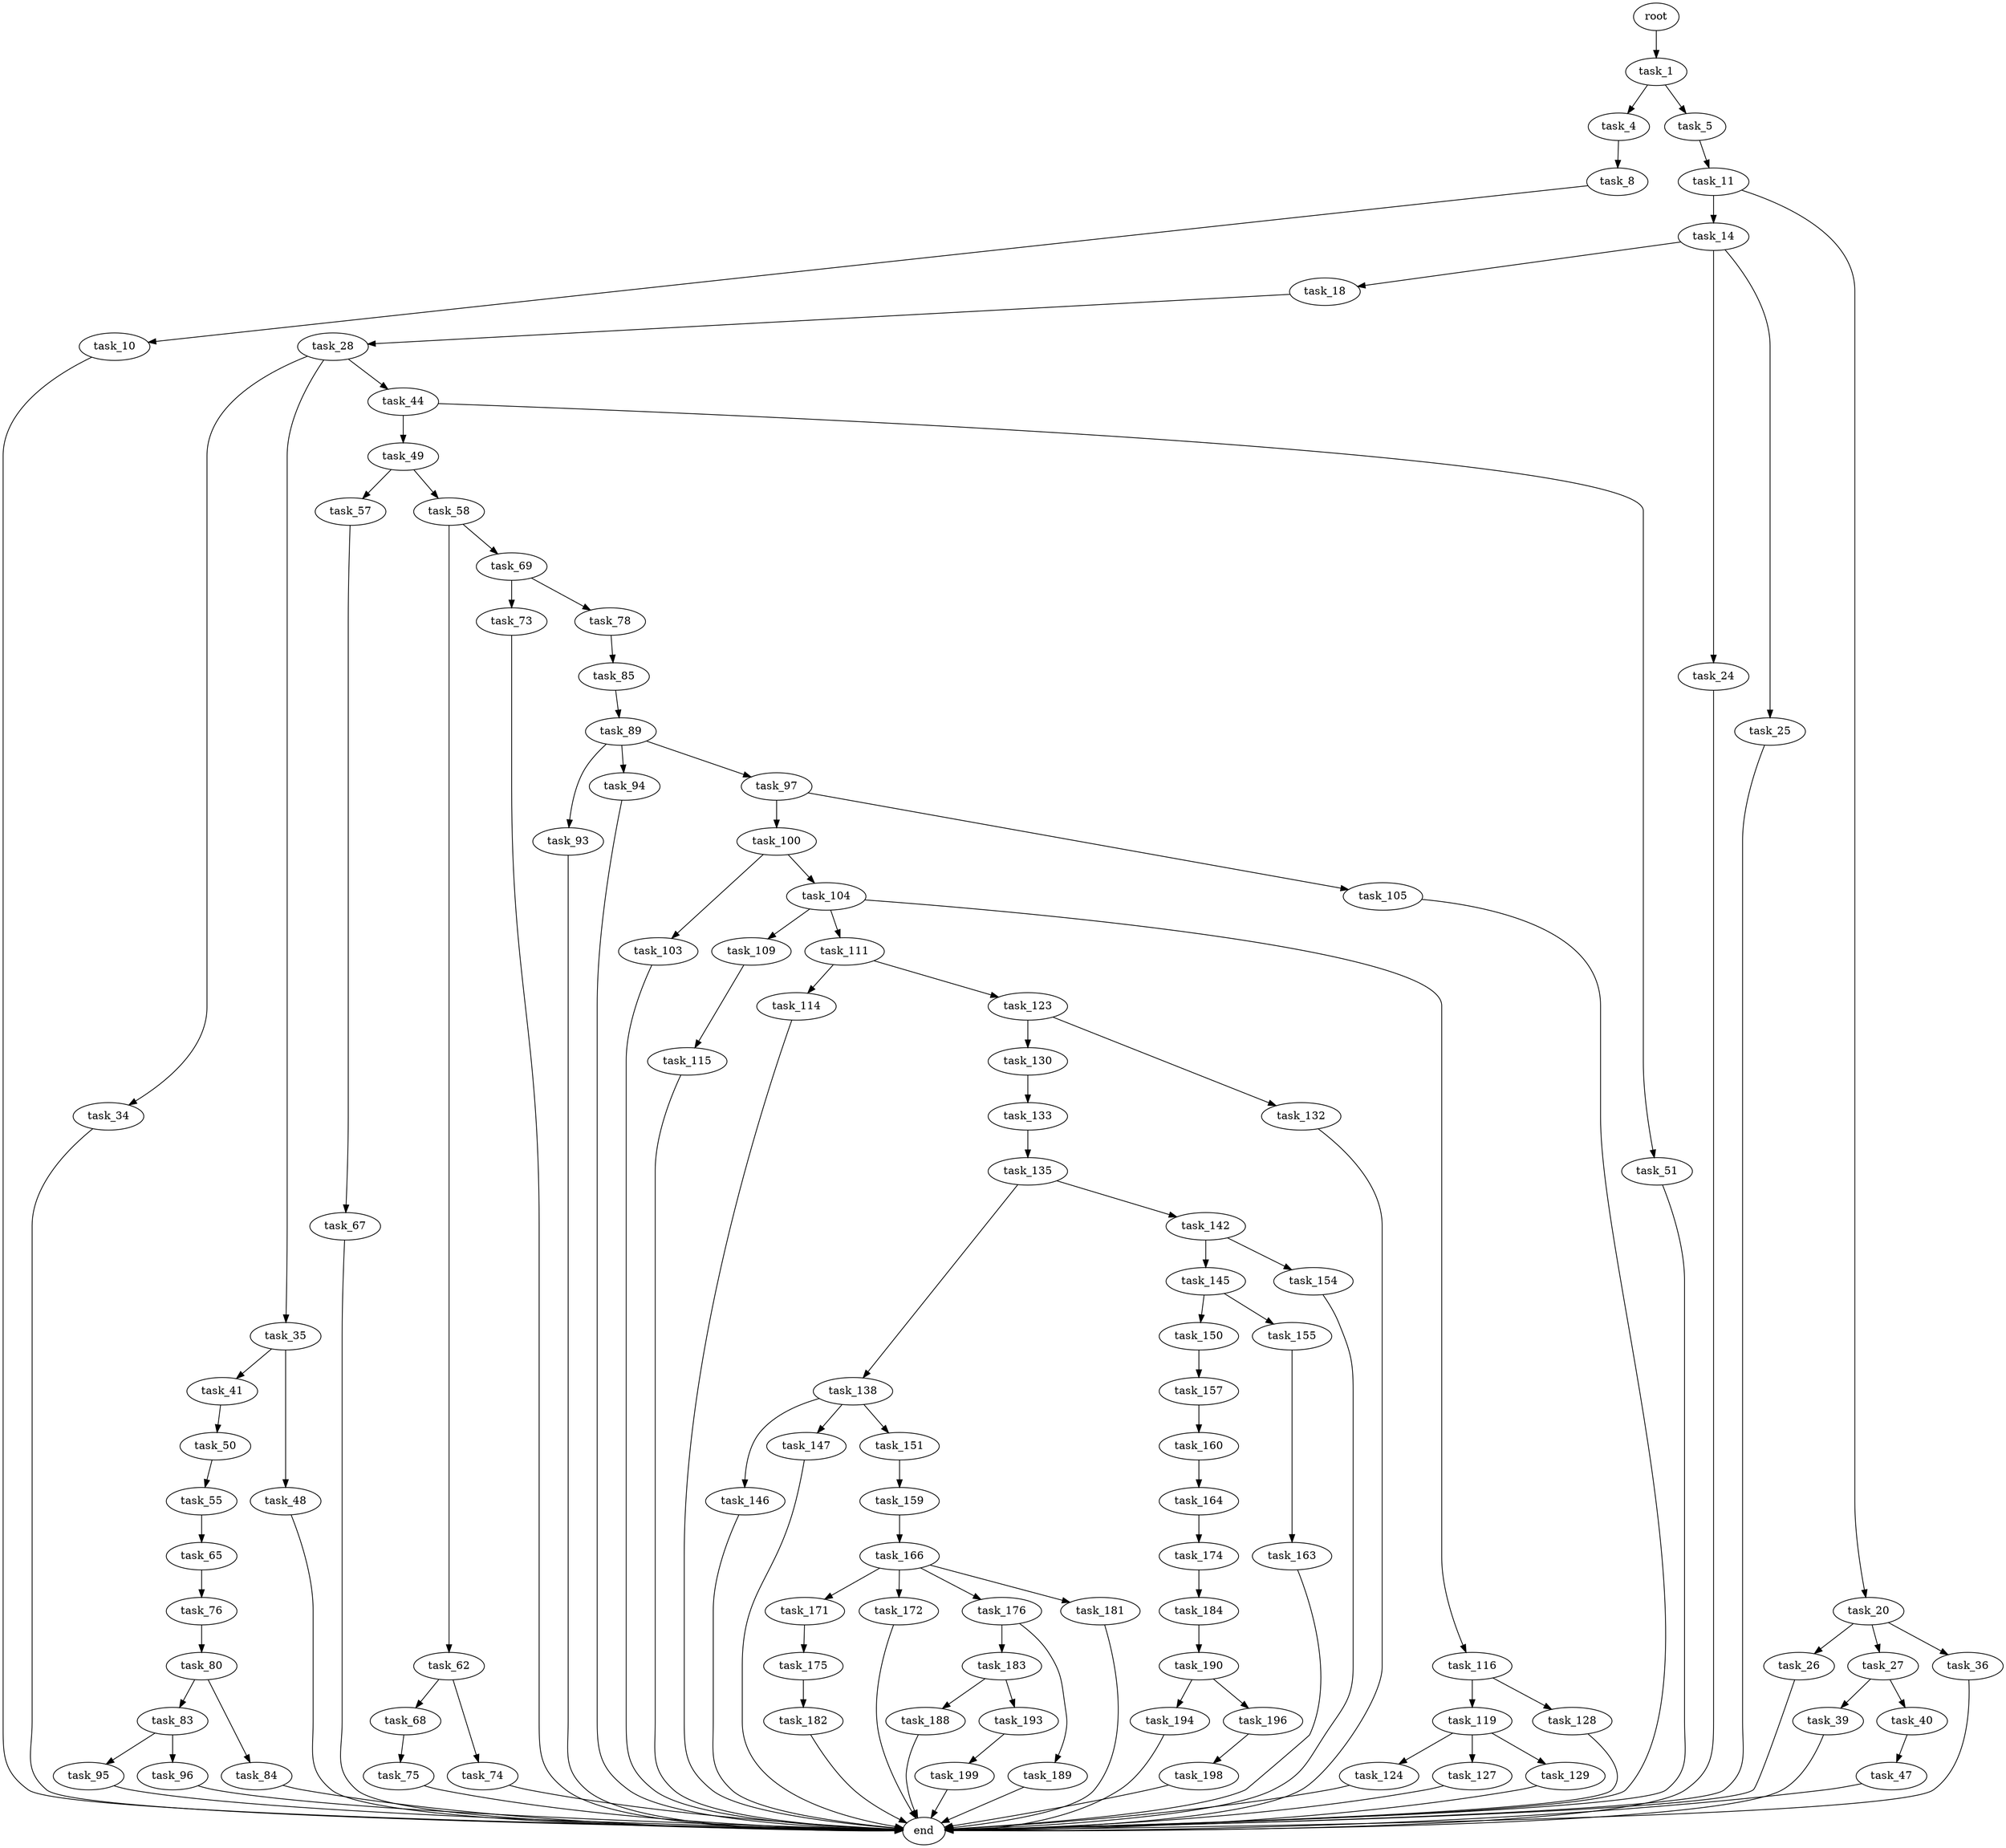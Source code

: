 digraph G {
  root [size="0.000000"];
  task_1 [size="782757789696.000000"];
  task_4 [size="1568375948.000000"];
  task_5 [size="782757789696.000000"];
  task_8 [size="1073741824000.000000"];
  task_11 [size="12295130334.000000"];
  task_10 [size="305688593190.000000"];
  end [size="0.000000"];
  task_14 [size="18960461044.000000"];
  task_20 [size="21679915757.000000"];
  task_18 [size="406613592580.000000"];
  task_24 [size="34221864142.000000"];
  task_25 [size="134217728000.000000"];
  task_28 [size="11112948373.000000"];
  task_26 [size="636346272.000000"];
  task_27 [size="30203122541.000000"];
  task_36 [size="68719476736.000000"];
  task_39 [size="248074299244.000000"];
  task_40 [size="4681991318.000000"];
  task_34 [size="9371599031.000000"];
  task_35 [size="668132869609.000000"];
  task_44 [size="3592468660.000000"];
  task_41 [size="68719476736.000000"];
  task_48 [size="1799918996.000000"];
  task_47 [size="237058417837.000000"];
  task_50 [size="1073741824000.000000"];
  task_49 [size="723079480136.000000"];
  task_51 [size="32433076340.000000"];
  task_57 [size="6749074890.000000"];
  task_58 [size="345822058685.000000"];
  task_55 [size="782757789696.000000"];
  task_65 [size="162300808347.000000"];
  task_67 [size="3845602706.000000"];
  task_62 [size="193755780564.000000"];
  task_69 [size="44390144208.000000"];
  task_68 [size="1073741824000.000000"];
  task_74 [size="28991029248.000000"];
  task_76 [size="6662761754.000000"];
  task_75 [size="12596636898.000000"];
  task_73 [size="420949087542.000000"];
  task_78 [size="424195521416.000000"];
  task_80 [size="68719476736.000000"];
  task_85 [size="178575560399.000000"];
  task_83 [size="231928233984.000000"];
  task_84 [size="61860557834.000000"];
  task_95 [size="231928233984.000000"];
  task_96 [size="645621282.000000"];
  task_89 [size="29004657620.000000"];
  task_93 [size="134217728000.000000"];
  task_94 [size="1073741824000.000000"];
  task_97 [size="32042565314.000000"];
  task_100 [size="18503725631.000000"];
  task_105 [size="24203741495.000000"];
  task_103 [size="312114784015.000000"];
  task_104 [size="8589934592.000000"];
  task_109 [size="782757789696.000000"];
  task_111 [size="782757789696.000000"];
  task_116 [size="28991029248.000000"];
  task_115 [size="1073741824000.000000"];
  task_114 [size="555750878248.000000"];
  task_123 [size="574807696665.000000"];
  task_119 [size="234877147032.000000"];
  task_128 [size="5227249881.000000"];
  task_124 [size="37569208915.000000"];
  task_127 [size="3170505419.000000"];
  task_129 [size="134217728000.000000"];
  task_130 [size="368293445632.000000"];
  task_132 [size="9836006121.000000"];
  task_133 [size="26800956804.000000"];
  task_135 [size="368293445632.000000"];
  task_138 [size="68719476736.000000"];
  task_142 [size="68719476736.000000"];
  task_146 [size="172895977656.000000"];
  task_147 [size="766686334920.000000"];
  task_151 [size="596547645030.000000"];
  task_145 [size="30149107747.000000"];
  task_154 [size="105901781356.000000"];
  task_150 [size="772055031488.000000"];
  task_155 [size="24429915109.000000"];
  task_157 [size="2799611337.000000"];
  task_159 [size="94306191217.000000"];
  task_163 [size="231928233984.000000"];
  task_160 [size="18879589100.000000"];
  task_166 [size="782757789696.000000"];
  task_164 [size="16637376887.000000"];
  task_174 [size="1073741824000.000000"];
  task_171 [size="33629509140.000000"];
  task_172 [size="18739410368.000000"];
  task_176 [size="8589934592.000000"];
  task_181 [size="61775367972.000000"];
  task_175 [size="8589934592.000000"];
  task_184 [size="18712533493.000000"];
  task_182 [size="722272693724.000000"];
  task_183 [size="21813062247.000000"];
  task_189 [size="38947107852.000000"];
  task_188 [size="166794568610.000000"];
  task_193 [size="10070959649.000000"];
  task_190 [size="68719476736.000000"];
  task_194 [size="7229855898.000000"];
  task_196 [size="70262597038.000000"];
  task_199 [size="5348929310.000000"];
  task_198 [size="359054323982.000000"];

  root -> task_1 [size="1.000000"];
  task_1 -> task_4 [size="679477248.000000"];
  task_1 -> task_5 [size="679477248.000000"];
  task_4 -> task_8 [size="33554432.000000"];
  task_5 -> task_11 [size="679477248.000000"];
  task_8 -> task_10 [size="838860800.000000"];
  task_11 -> task_14 [size="33554432.000000"];
  task_11 -> task_20 [size="33554432.000000"];
  task_10 -> end [size="1.000000"];
  task_14 -> task_18 [size="33554432.000000"];
  task_14 -> task_24 [size="33554432.000000"];
  task_14 -> task_25 [size="33554432.000000"];
  task_20 -> task_26 [size="411041792.000000"];
  task_20 -> task_27 [size="411041792.000000"];
  task_20 -> task_36 [size="411041792.000000"];
  task_18 -> task_28 [size="536870912.000000"];
  task_24 -> end [size="1.000000"];
  task_25 -> end [size="1.000000"];
  task_28 -> task_34 [size="209715200.000000"];
  task_28 -> task_35 [size="209715200.000000"];
  task_28 -> task_44 [size="209715200.000000"];
  task_26 -> end [size="1.000000"];
  task_27 -> task_39 [size="838860800.000000"];
  task_27 -> task_40 [size="838860800.000000"];
  task_36 -> end [size="1.000000"];
  task_39 -> end [size="1.000000"];
  task_40 -> task_47 [size="134217728.000000"];
  task_34 -> end [size="1.000000"];
  task_35 -> task_41 [size="838860800.000000"];
  task_35 -> task_48 [size="838860800.000000"];
  task_44 -> task_49 [size="75497472.000000"];
  task_44 -> task_51 [size="75497472.000000"];
  task_41 -> task_50 [size="134217728.000000"];
  task_48 -> end [size="1.000000"];
  task_47 -> end [size="1.000000"];
  task_50 -> task_55 [size="838860800.000000"];
  task_49 -> task_57 [size="536870912.000000"];
  task_49 -> task_58 [size="536870912.000000"];
  task_51 -> end [size="1.000000"];
  task_57 -> task_67 [size="209715200.000000"];
  task_58 -> task_62 [size="838860800.000000"];
  task_58 -> task_69 [size="838860800.000000"];
  task_55 -> task_65 [size="679477248.000000"];
  task_65 -> task_76 [size="209715200.000000"];
  task_67 -> end [size="1.000000"];
  task_62 -> task_68 [size="134217728.000000"];
  task_62 -> task_74 [size="134217728.000000"];
  task_69 -> task_73 [size="33554432.000000"];
  task_69 -> task_78 [size="33554432.000000"];
  task_68 -> task_75 [size="838860800.000000"];
  task_74 -> end [size="1.000000"];
  task_76 -> task_80 [size="134217728.000000"];
  task_75 -> end [size="1.000000"];
  task_73 -> end [size="1.000000"];
  task_78 -> task_85 [size="301989888.000000"];
  task_80 -> task_83 [size="134217728.000000"];
  task_80 -> task_84 [size="134217728.000000"];
  task_85 -> task_89 [size="679477248.000000"];
  task_83 -> task_95 [size="301989888.000000"];
  task_83 -> task_96 [size="301989888.000000"];
  task_84 -> end [size="1.000000"];
  task_95 -> end [size="1.000000"];
  task_96 -> end [size="1.000000"];
  task_89 -> task_93 [size="679477248.000000"];
  task_89 -> task_94 [size="679477248.000000"];
  task_89 -> task_97 [size="679477248.000000"];
  task_93 -> end [size="1.000000"];
  task_94 -> end [size="1.000000"];
  task_97 -> task_100 [size="536870912.000000"];
  task_97 -> task_105 [size="536870912.000000"];
  task_100 -> task_103 [size="838860800.000000"];
  task_100 -> task_104 [size="838860800.000000"];
  task_105 -> end [size="1.000000"];
  task_103 -> end [size="1.000000"];
  task_104 -> task_109 [size="33554432.000000"];
  task_104 -> task_111 [size="33554432.000000"];
  task_104 -> task_116 [size="33554432.000000"];
  task_109 -> task_115 [size="679477248.000000"];
  task_111 -> task_114 [size="679477248.000000"];
  task_111 -> task_123 [size="679477248.000000"];
  task_116 -> task_119 [size="75497472.000000"];
  task_116 -> task_128 [size="75497472.000000"];
  task_115 -> end [size="1.000000"];
  task_114 -> end [size="1.000000"];
  task_123 -> task_130 [size="411041792.000000"];
  task_123 -> task_132 [size="411041792.000000"];
  task_119 -> task_124 [size="301989888.000000"];
  task_119 -> task_127 [size="301989888.000000"];
  task_119 -> task_129 [size="301989888.000000"];
  task_128 -> end [size="1.000000"];
  task_124 -> end [size="1.000000"];
  task_127 -> end [size="1.000000"];
  task_129 -> end [size="1.000000"];
  task_130 -> task_133 [size="411041792.000000"];
  task_132 -> end [size="1.000000"];
  task_133 -> task_135 [size="33554432.000000"];
  task_135 -> task_138 [size="411041792.000000"];
  task_135 -> task_142 [size="411041792.000000"];
  task_138 -> task_146 [size="134217728.000000"];
  task_138 -> task_147 [size="134217728.000000"];
  task_138 -> task_151 [size="134217728.000000"];
  task_142 -> task_145 [size="134217728.000000"];
  task_142 -> task_154 [size="134217728.000000"];
  task_146 -> end [size="1.000000"];
  task_147 -> end [size="1.000000"];
  task_151 -> task_159 [size="411041792.000000"];
  task_145 -> task_150 [size="75497472.000000"];
  task_145 -> task_155 [size="75497472.000000"];
  task_154 -> end [size="1.000000"];
  task_150 -> task_157 [size="536870912.000000"];
  task_155 -> task_163 [size="838860800.000000"];
  task_157 -> task_160 [size="75497472.000000"];
  task_159 -> task_166 [size="301989888.000000"];
  task_163 -> end [size="1.000000"];
  task_160 -> task_164 [size="838860800.000000"];
  task_166 -> task_171 [size="679477248.000000"];
  task_166 -> task_172 [size="679477248.000000"];
  task_166 -> task_176 [size="679477248.000000"];
  task_166 -> task_181 [size="679477248.000000"];
  task_164 -> task_174 [size="75497472.000000"];
  task_174 -> task_184 [size="838860800.000000"];
  task_171 -> task_175 [size="134217728.000000"];
  task_172 -> end [size="1.000000"];
  task_176 -> task_183 [size="33554432.000000"];
  task_176 -> task_189 [size="33554432.000000"];
  task_181 -> end [size="1.000000"];
  task_175 -> task_182 [size="33554432.000000"];
  task_184 -> task_190 [size="301989888.000000"];
  task_182 -> end [size="1.000000"];
  task_183 -> task_188 [size="411041792.000000"];
  task_183 -> task_193 [size="411041792.000000"];
  task_189 -> end [size="1.000000"];
  task_188 -> end [size="1.000000"];
  task_193 -> task_199 [size="209715200.000000"];
  task_190 -> task_194 [size="134217728.000000"];
  task_190 -> task_196 [size="134217728.000000"];
  task_194 -> end [size="1.000000"];
  task_196 -> task_198 [size="75497472.000000"];
  task_199 -> end [size="1.000000"];
  task_198 -> end [size="1.000000"];
}
